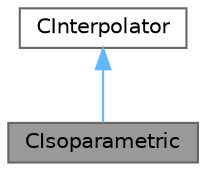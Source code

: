 digraph "CIsoparametric"
{
 // LATEX_PDF_SIZE
  bgcolor="transparent";
  edge [fontname=Helvetica,fontsize=10,labelfontname=Helvetica,labelfontsize=10];
  node [fontname=Helvetica,fontsize=10,shape=box,height=0.2,width=0.4];
  Node1 [id="Node000001",label="CIsoparametric",height=0.2,width=0.4,color="gray40", fillcolor="grey60", style="filled", fontcolor="black",tooltip="Isoparametric interpolation."];
  Node2 -> Node1 [id="edge1_Node000001_Node000002",dir="back",color="steelblue1",style="solid",tooltip=" "];
  Node2 [id="Node000002",label="CInterpolator",height=0.2,width=0.4,color="gray40", fillcolor="white", style="filled",URL="$classCInterpolator.html",tooltip="Main class for defining the interpolator, it requires a child class for each particular interpolation..."];
}
